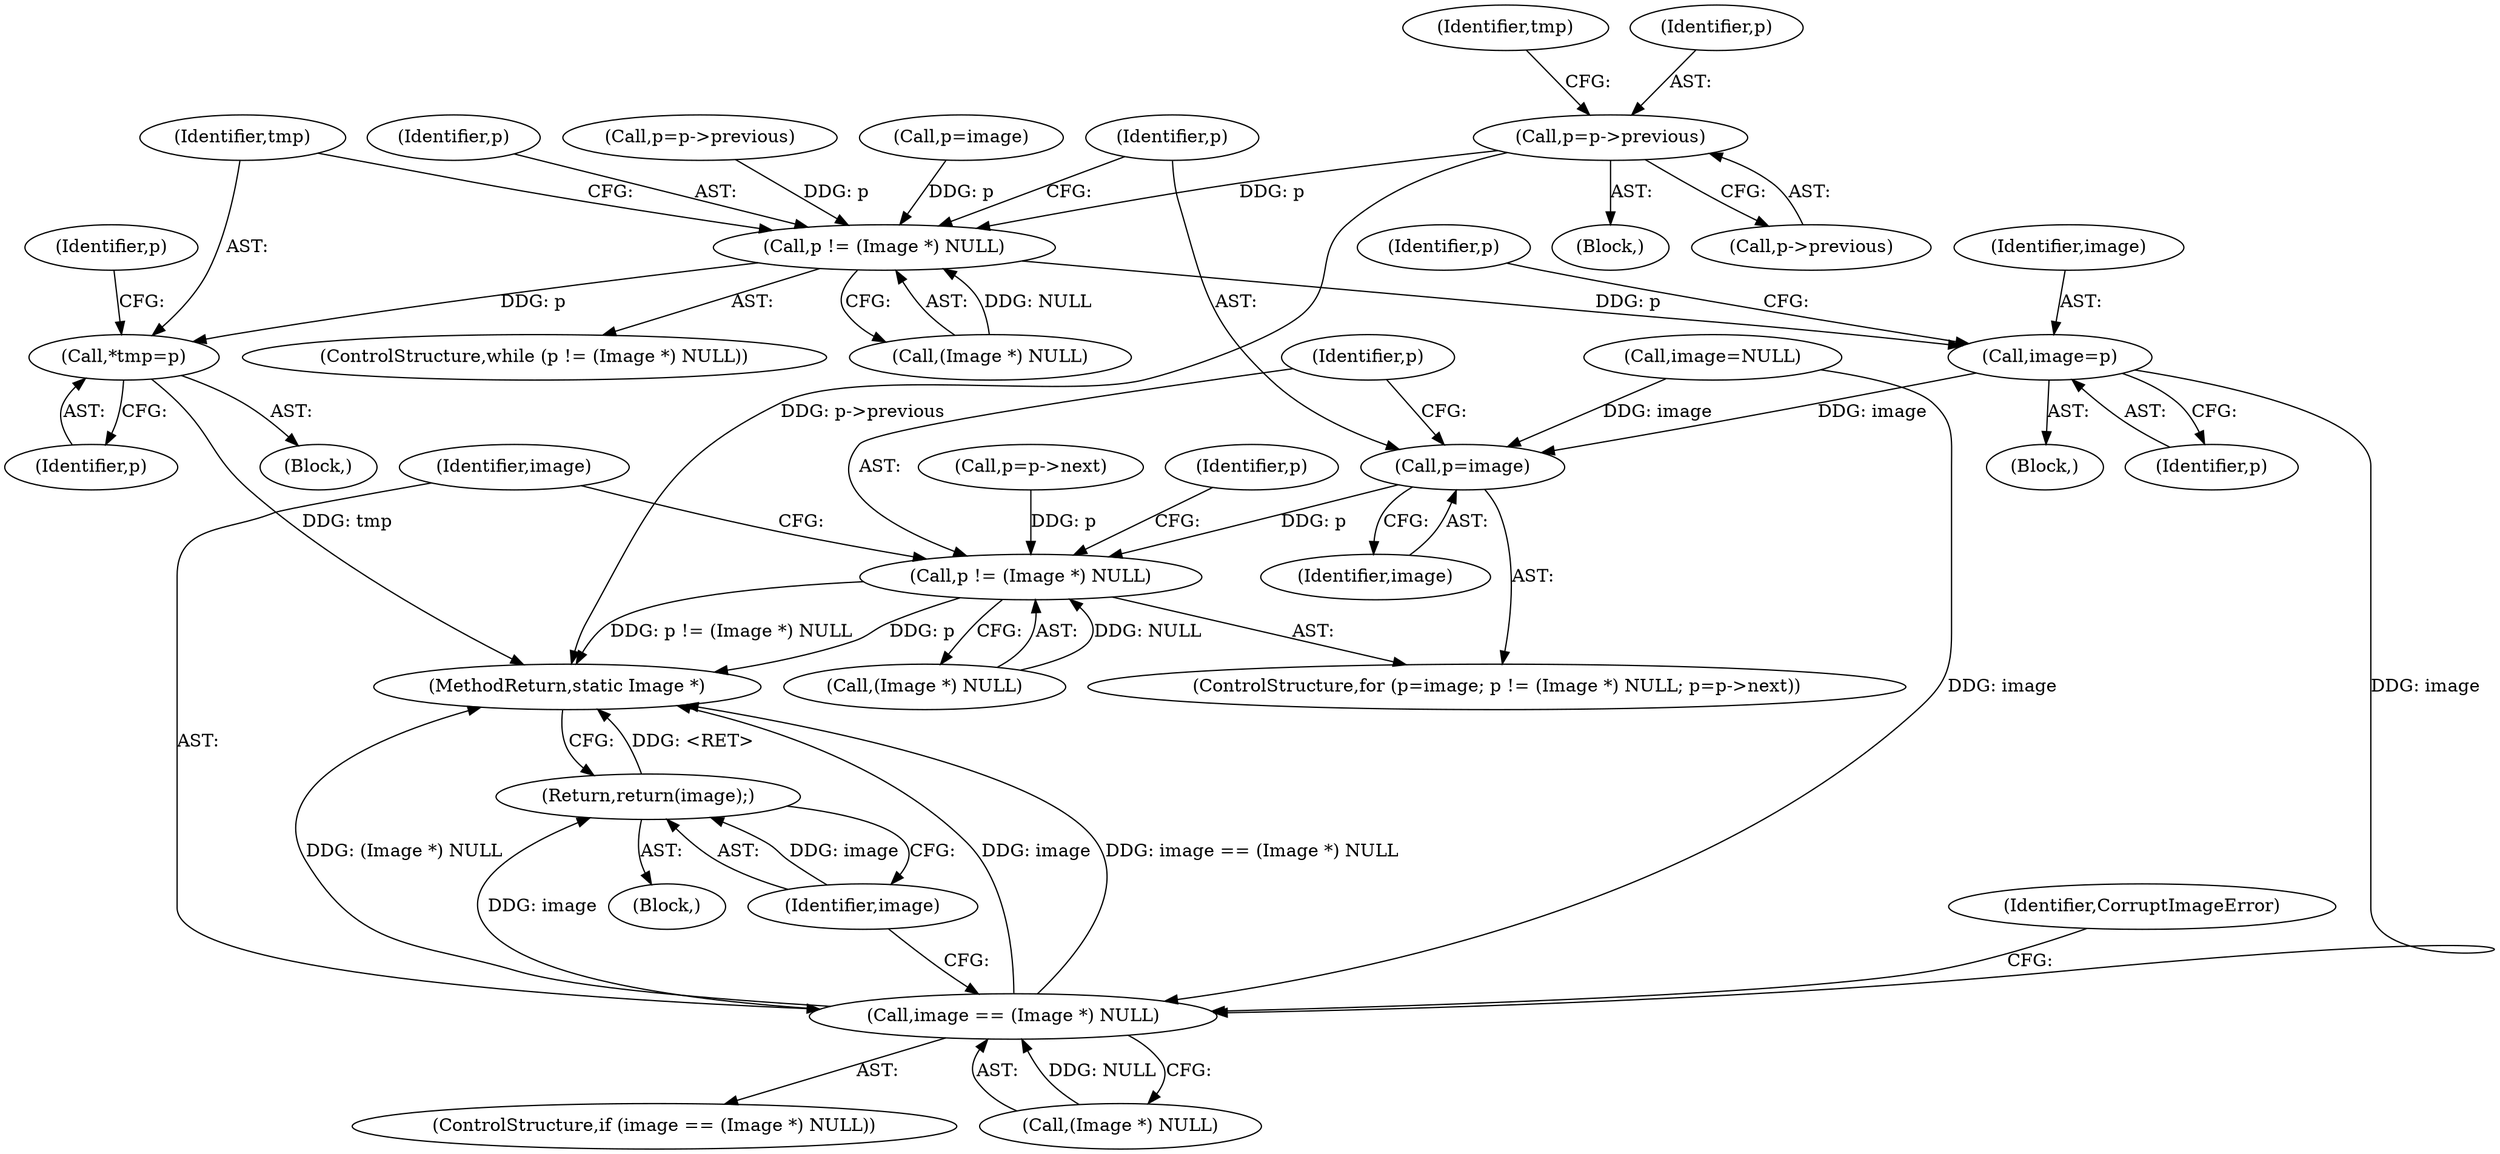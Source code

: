 digraph "0_ImageMagick_d9b2209a69ee90d8df81fb124eb66f593eb9f599_0@pointer" {
"1001863" [label="(Call,p=p->previous)"];
"1001840" [label="(Call,p != (Image *) NULL)"];
"1001847" [label="(Call,*tmp=p)"];
"1001873" [label="(Call,image=p)"];
"1001882" [label="(Call,p=image)"];
"1001885" [label="(Call,p != (Image *) NULL)"];
"1001904" [label="(Call,image == (Image *) NULL)"];
"1001912" [label="(Return,return(image);)"];
"1001877" [label="(Identifier,p)"];
"1001913" [label="(Identifier,image)"];
"1001847" [label="(Call,*tmp=p)"];
"1001905" [label="(Identifier,image)"];
"1001839" [label="(ControlStructure,while (p != (Image *) NULL))"];
"1001854" [label="(Identifier,p)"];
"1001904" [label="(Call,image == (Image *) NULL)"];
"1001862" [label="(Block,)"];
"1001840" [label="(Call,p != (Image *) NULL)"];
"1001870" [label="(Identifier,tmp)"];
"1001849" [label="(Identifier,p)"];
"1001864" [label="(Identifier,p)"];
"1001914" [label="(MethodReturn,static Image *)"];
"1001874" [label="(Identifier,image)"];
"1001912" [label="(Return,return(image);)"];
"1001848" [label="(Identifier,tmp)"];
"1001875" [label="(Identifier,p)"];
"1001872" [label="(Block,)"];
"1001903" [label="(ControlStructure,if (image == (Image *) NULL))"];
"1001841" [label="(Identifier,p)"];
"1001881" [label="(ControlStructure,for (p=image; p != (Image *) NULL; p=p->next))"];
"1001863" [label="(Call,p=p->previous)"];
"1001897" [label="(Identifier,p)"];
"1001884" [label="(Identifier,image)"];
"1001876" [label="(Call,p=p->previous)"];
"1001873" [label="(Call,image=p)"];
"1001842" [label="(Call,(Image *) NULL)"];
"1001886" [label="(Identifier,p)"];
"1001836" [label="(Call,image=NULL)"];
"1001910" [label="(Identifier,CorruptImageError)"];
"1000141" [label="(Block,)"];
"1001890" [label="(Call,p=p->next)"];
"1001865" [label="(Call,p->previous)"];
"1001833" [label="(Call,p=image)"];
"1001882" [label="(Call,p=image)"];
"1001845" [label="(Block,)"];
"1001906" [label="(Call,(Image *) NULL)"];
"1001883" [label="(Identifier,p)"];
"1001885" [label="(Call,p != (Image *) NULL)"];
"1001887" [label="(Call,(Image *) NULL)"];
"1001863" -> "1001862"  [label="AST: "];
"1001863" -> "1001865"  [label="CFG: "];
"1001864" -> "1001863"  [label="AST: "];
"1001865" -> "1001863"  [label="AST: "];
"1001870" -> "1001863"  [label="CFG: "];
"1001863" -> "1001914"  [label="DDG: p->previous"];
"1001863" -> "1001840"  [label="DDG: p"];
"1001840" -> "1001839"  [label="AST: "];
"1001840" -> "1001842"  [label="CFG: "];
"1001841" -> "1001840"  [label="AST: "];
"1001842" -> "1001840"  [label="AST: "];
"1001848" -> "1001840"  [label="CFG: "];
"1001883" -> "1001840"  [label="CFG: "];
"1001876" -> "1001840"  [label="DDG: p"];
"1001833" -> "1001840"  [label="DDG: p"];
"1001842" -> "1001840"  [label="DDG: NULL"];
"1001840" -> "1001847"  [label="DDG: p"];
"1001840" -> "1001873"  [label="DDG: p"];
"1001847" -> "1001845"  [label="AST: "];
"1001847" -> "1001849"  [label="CFG: "];
"1001848" -> "1001847"  [label="AST: "];
"1001849" -> "1001847"  [label="AST: "];
"1001854" -> "1001847"  [label="CFG: "];
"1001847" -> "1001914"  [label="DDG: tmp"];
"1001873" -> "1001872"  [label="AST: "];
"1001873" -> "1001875"  [label="CFG: "];
"1001874" -> "1001873"  [label="AST: "];
"1001875" -> "1001873"  [label="AST: "];
"1001877" -> "1001873"  [label="CFG: "];
"1001873" -> "1001882"  [label="DDG: image"];
"1001873" -> "1001904"  [label="DDG: image"];
"1001882" -> "1001881"  [label="AST: "];
"1001882" -> "1001884"  [label="CFG: "];
"1001883" -> "1001882"  [label="AST: "];
"1001884" -> "1001882"  [label="AST: "];
"1001886" -> "1001882"  [label="CFG: "];
"1001836" -> "1001882"  [label="DDG: image"];
"1001882" -> "1001885"  [label="DDG: p"];
"1001885" -> "1001881"  [label="AST: "];
"1001885" -> "1001887"  [label="CFG: "];
"1001886" -> "1001885"  [label="AST: "];
"1001887" -> "1001885"  [label="AST: "];
"1001897" -> "1001885"  [label="CFG: "];
"1001905" -> "1001885"  [label="CFG: "];
"1001885" -> "1001914"  [label="DDG: p != (Image *) NULL"];
"1001885" -> "1001914"  [label="DDG: p"];
"1001890" -> "1001885"  [label="DDG: p"];
"1001887" -> "1001885"  [label="DDG: NULL"];
"1001904" -> "1001903"  [label="AST: "];
"1001904" -> "1001906"  [label="CFG: "];
"1001905" -> "1001904"  [label="AST: "];
"1001906" -> "1001904"  [label="AST: "];
"1001910" -> "1001904"  [label="CFG: "];
"1001913" -> "1001904"  [label="CFG: "];
"1001904" -> "1001914"  [label="DDG: image"];
"1001904" -> "1001914"  [label="DDG: image == (Image *) NULL"];
"1001904" -> "1001914"  [label="DDG: (Image *) NULL"];
"1001836" -> "1001904"  [label="DDG: image"];
"1001906" -> "1001904"  [label="DDG: NULL"];
"1001904" -> "1001912"  [label="DDG: image"];
"1001912" -> "1000141"  [label="AST: "];
"1001912" -> "1001913"  [label="CFG: "];
"1001913" -> "1001912"  [label="AST: "];
"1001914" -> "1001912"  [label="CFG: "];
"1001912" -> "1001914"  [label="DDG: <RET>"];
"1001913" -> "1001912"  [label="DDG: image"];
}
